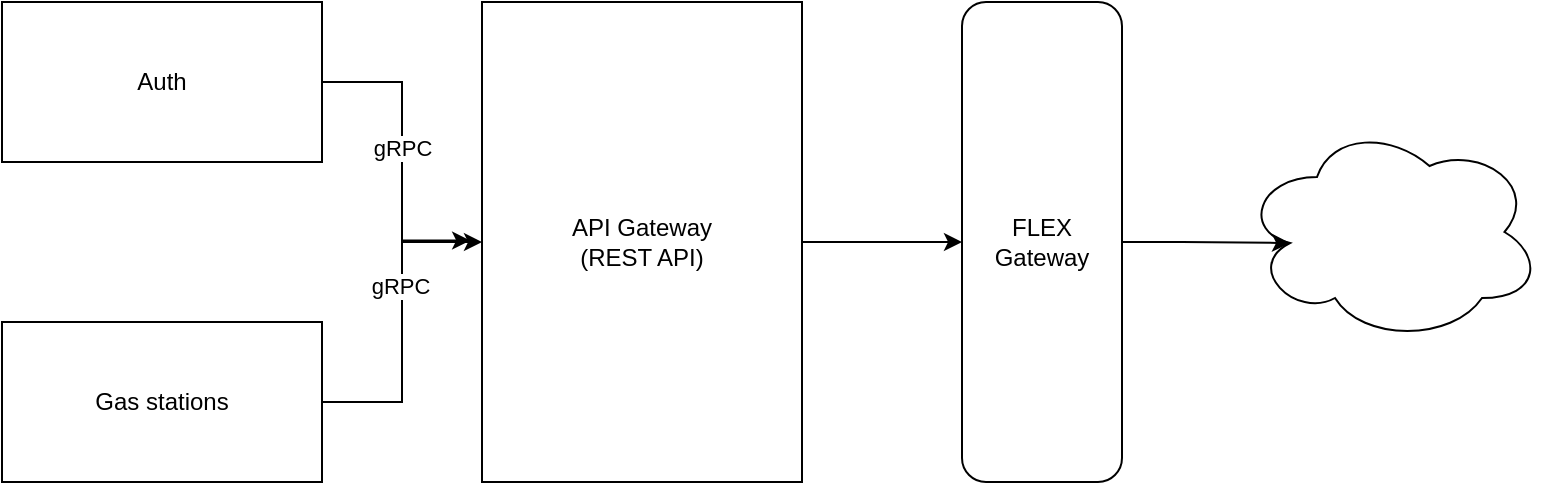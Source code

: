 <mxfile version="24.4.2" type="github">
  <diagram name="Página-1" id="9DRcJjq7OS1Ig7JnfaU4">
    <mxGraphModel dx="1050" dy="557" grid="1" gridSize="10" guides="1" tooltips="1" connect="1" arrows="1" fold="1" page="1" pageScale="1" pageWidth="827" pageHeight="1169" math="0" shadow="0">
      <root>
        <mxCell id="0" />
        <mxCell id="1" parent="0" />
        <mxCell id="5rqA7TYwefLQTekeHFRc-1" value="Auth" style="rounded=0;whiteSpace=wrap;html=1;" vertex="1" parent="1">
          <mxGeometry x="80" y="160" width="160" height="80" as="geometry" />
        </mxCell>
        <mxCell id="5rqA7TYwefLQTekeHFRc-5" style="edgeStyle=orthogonalEdgeStyle;rounded=0;orthogonalLoop=1;jettySize=auto;html=1;entryX=0;entryY=0.5;entryDx=0;entryDy=0;" edge="1" parent="1" source="5rqA7TYwefLQTekeHFRc-2" target="5rqA7TYwefLQTekeHFRc-3">
          <mxGeometry relative="1" as="geometry" />
        </mxCell>
        <mxCell id="5rqA7TYwefLQTekeHFRc-6" value="gRPC" style="edgeLabel;html=1;align=center;verticalAlign=middle;resizable=0;points=[];" vertex="1" connectable="0" parent="5rqA7TYwefLQTekeHFRc-5">
          <mxGeometry x="0.225" y="1" relative="1" as="geometry">
            <mxPoint as="offset" />
          </mxGeometry>
        </mxCell>
        <mxCell id="5rqA7TYwefLQTekeHFRc-2" value="Gas stations" style="rounded=0;whiteSpace=wrap;html=1;" vertex="1" parent="1">
          <mxGeometry x="80" y="320" width="160" height="80" as="geometry" />
        </mxCell>
        <mxCell id="5rqA7TYwefLQTekeHFRc-10" value="" style="edgeStyle=orthogonalEdgeStyle;rounded=0;orthogonalLoop=1;jettySize=auto;html=1;" edge="1" parent="1" source="5rqA7TYwefLQTekeHFRc-3" target="5rqA7TYwefLQTekeHFRc-9">
          <mxGeometry relative="1" as="geometry" />
        </mxCell>
        <mxCell id="5rqA7TYwefLQTekeHFRc-3" value="API Gateway&lt;div&gt;(REST API)&lt;/div&gt;" style="rounded=0;whiteSpace=wrap;html=1;" vertex="1" parent="1">
          <mxGeometry x="320" y="160" width="160" height="240" as="geometry" />
        </mxCell>
        <mxCell id="5rqA7TYwefLQTekeHFRc-4" style="edgeStyle=orthogonalEdgeStyle;rounded=0;orthogonalLoop=1;jettySize=auto;html=1;entryX=-0.037;entryY=0.497;entryDx=0;entryDy=0;entryPerimeter=0;" edge="1" parent="1" source="5rqA7TYwefLQTekeHFRc-1" target="5rqA7TYwefLQTekeHFRc-3">
          <mxGeometry relative="1" as="geometry" />
        </mxCell>
        <mxCell id="5rqA7TYwefLQTekeHFRc-7" value="gRPC" style="edgeLabel;html=1;align=center;verticalAlign=middle;resizable=0;points=[];" vertex="1" connectable="0" parent="5rqA7TYwefLQTekeHFRc-4">
          <mxGeometry x="-0.048" relative="1" as="geometry">
            <mxPoint as="offset" />
          </mxGeometry>
        </mxCell>
        <mxCell id="5rqA7TYwefLQTekeHFRc-8" value="" style="ellipse;shape=cloud;whiteSpace=wrap;html=1;" vertex="1" parent="1">
          <mxGeometry x="700" y="220" width="150" height="110" as="geometry" />
        </mxCell>
        <mxCell id="5rqA7TYwefLQTekeHFRc-9" value="FLEX Gateway" style="rounded=1;whiteSpace=wrap;html=1;" vertex="1" parent="1">
          <mxGeometry x="560" y="160" width="80" height="240" as="geometry" />
        </mxCell>
        <mxCell id="5rqA7TYwefLQTekeHFRc-11" style="edgeStyle=orthogonalEdgeStyle;rounded=0;orthogonalLoop=1;jettySize=auto;html=1;entryX=0.16;entryY=0.55;entryDx=0;entryDy=0;entryPerimeter=0;" edge="1" parent="1" source="5rqA7TYwefLQTekeHFRc-9" target="5rqA7TYwefLQTekeHFRc-8">
          <mxGeometry relative="1" as="geometry" />
        </mxCell>
      </root>
    </mxGraphModel>
  </diagram>
</mxfile>

